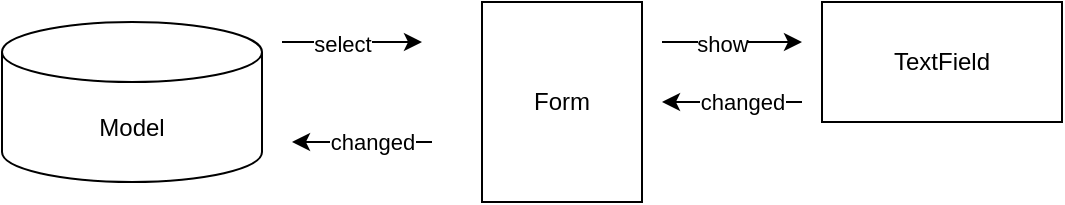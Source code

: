 <mxfile version="24.4.8" type="device">
  <diagram name="Page-1" id="YG1d8-Xm8BB48Zw3g8DO">
    <mxGraphModel dx="917" dy="825" grid="1" gridSize="10" guides="1" tooltips="1" connect="1" arrows="1" fold="1" page="1" pageScale="1" pageWidth="850" pageHeight="1100" math="0" shadow="0">
      <root>
        <mxCell id="0" />
        <mxCell id="1" parent="0" />
        <mxCell id="4G6BOA-11peGS--k3YC--1" value="Form" style="rounded=0;whiteSpace=wrap;html=1;" parent="1" vertex="1">
          <mxGeometry x="400" y="80" width="80" height="100" as="geometry" />
        </mxCell>
        <mxCell id="4G6BOA-11peGS--k3YC--2" value="TextField" style="rounded=0;whiteSpace=wrap;html=1;" parent="1" vertex="1">
          <mxGeometry x="570" y="80" width="120" height="60" as="geometry" />
        </mxCell>
        <mxCell id="4G6BOA-11peGS--k3YC--3" value="Model" style="shape=cylinder3;whiteSpace=wrap;html=1;boundedLbl=1;backgroundOutline=1;size=15;" parent="1" vertex="1">
          <mxGeometry x="160" y="90" width="130" height="80" as="geometry" />
        </mxCell>
        <mxCell id="4G6BOA-11peGS--k3YC--4" value="" style="endArrow=classic;html=1;rounded=0;" parent="1" edge="1">
          <mxGeometry width="50" height="50" relative="1" as="geometry">
            <mxPoint x="300" y="100" as="sourcePoint" />
            <mxPoint x="370" y="100" as="targetPoint" />
          </mxGeometry>
        </mxCell>
        <mxCell id="4G6BOA-11peGS--k3YC--5" value="select" style="edgeLabel;html=1;align=center;verticalAlign=middle;resizable=0;points=[];" parent="4G6BOA-11peGS--k3YC--4" vertex="1" connectable="0">
          <mxGeometry x="-0.222" y="-1" relative="1" as="geometry">
            <mxPoint x="3" as="offset" />
          </mxGeometry>
        </mxCell>
        <mxCell id="4G6BOA-11peGS--k3YC--6" value="" style="endArrow=classic;html=1;rounded=0;" parent="1" edge="1">
          <mxGeometry width="50" height="50" relative="1" as="geometry">
            <mxPoint x="490" y="100" as="sourcePoint" />
            <mxPoint x="560" y="100" as="targetPoint" />
          </mxGeometry>
        </mxCell>
        <mxCell id="4G6BOA-11peGS--k3YC--7" value="show" style="edgeLabel;html=1;align=center;verticalAlign=middle;resizable=0;points=[];" parent="4G6BOA-11peGS--k3YC--6" vertex="1" connectable="0">
          <mxGeometry x="-0.222" y="-1" relative="1" as="geometry">
            <mxPoint x="3" as="offset" />
          </mxGeometry>
        </mxCell>
        <mxCell id="4G6BOA-11peGS--k3YC--8" value="" style="endArrow=classic;html=1;rounded=0;" parent="1" edge="1">
          <mxGeometry width="50" height="50" relative="1" as="geometry">
            <mxPoint x="560" y="130" as="sourcePoint" />
            <mxPoint x="490" y="130" as="targetPoint" />
          </mxGeometry>
        </mxCell>
        <mxCell id="4G6BOA-11peGS--k3YC--9" value="changed" style="edgeLabel;html=1;align=center;verticalAlign=middle;resizable=0;points=[];" parent="4G6BOA-11peGS--k3YC--8" vertex="1" connectable="0">
          <mxGeometry x="0.155" relative="1" as="geometry">
            <mxPoint x="10" as="offset" />
          </mxGeometry>
        </mxCell>
        <mxCell id="4G6BOA-11peGS--k3YC--10" value="" style="endArrow=classic;html=1;rounded=0;" parent="1" edge="1">
          <mxGeometry width="50" height="50" relative="1" as="geometry">
            <mxPoint x="375" y="150" as="sourcePoint" />
            <mxPoint x="305" y="150" as="targetPoint" />
          </mxGeometry>
        </mxCell>
        <mxCell id="4G6BOA-11peGS--k3YC--11" value="changed" style="edgeLabel;html=1;align=center;verticalAlign=middle;resizable=0;points=[];" parent="4G6BOA-11peGS--k3YC--10" vertex="1" connectable="0">
          <mxGeometry x="0.155" relative="1" as="geometry">
            <mxPoint x="10" as="offset" />
          </mxGeometry>
        </mxCell>
      </root>
    </mxGraphModel>
  </diagram>
</mxfile>
